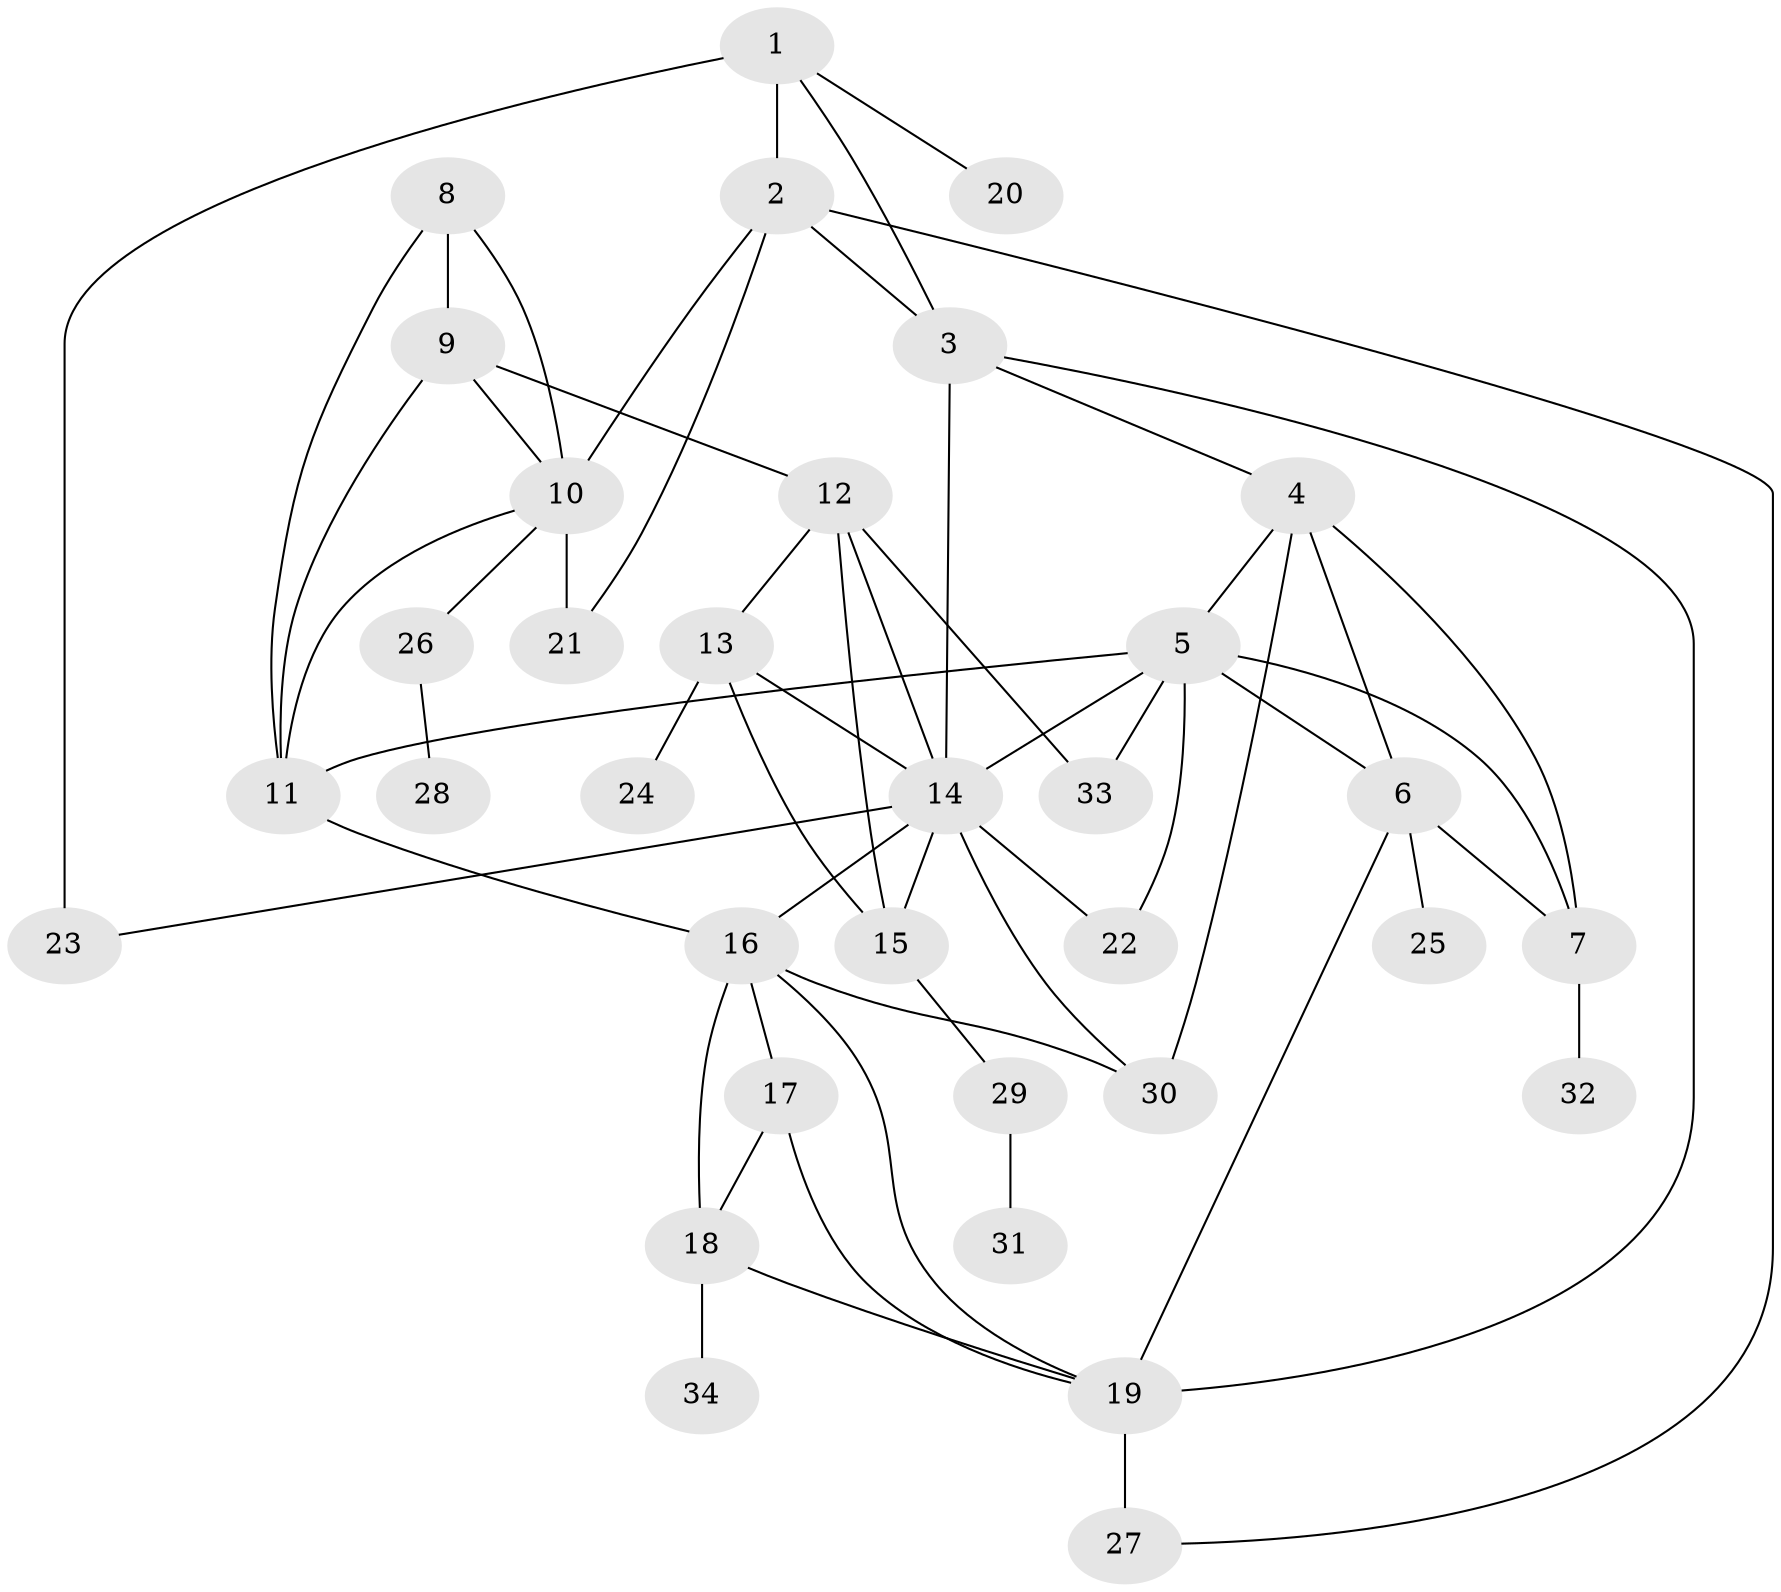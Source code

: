 // original degree distribution, {7: 0.024096385542168676, 3: 0.060240963855421686, 9: 0.03614457831325301, 6: 0.024096385542168676, 8: 0.060240963855421686, 4: 0.024096385542168676, 5: 0.03614457831325301, 11: 0.024096385542168676, 2: 0.0963855421686747, 1: 0.6144578313253012}
// Generated by graph-tools (version 1.1) at 2025/52/03/04/25 22:52:13]
// undirected, 34 vertices, 59 edges
graph export_dot {
  node [color=gray90,style=filled];
  1;
  2;
  3;
  4;
  5;
  6;
  7;
  8;
  9;
  10;
  11;
  12;
  13;
  14;
  15;
  16;
  17;
  18;
  19;
  20;
  21;
  22;
  23;
  24;
  25;
  26;
  27;
  28;
  29;
  30;
  31;
  32;
  33;
  34;
  1 -- 2 [weight=2.0];
  1 -- 3 [weight=1.0];
  1 -- 20 [weight=1.0];
  1 -- 23 [weight=2.0];
  2 -- 3 [weight=2.0];
  2 -- 10 [weight=1.0];
  2 -- 21 [weight=1.0];
  2 -- 27 [weight=1.0];
  3 -- 4 [weight=1.0];
  3 -- 14 [weight=1.0];
  3 -- 19 [weight=1.0];
  4 -- 5 [weight=1.0];
  4 -- 6 [weight=1.0];
  4 -- 7 [weight=1.0];
  4 -- 30 [weight=1.0];
  5 -- 6 [weight=1.0];
  5 -- 7 [weight=1.0];
  5 -- 11 [weight=1.0];
  5 -- 14 [weight=1.0];
  5 -- 22 [weight=2.0];
  5 -- 33 [weight=1.0];
  6 -- 7 [weight=1.0];
  6 -- 19 [weight=1.0];
  6 -- 25 [weight=1.0];
  7 -- 32 [weight=4.0];
  8 -- 9 [weight=1.0];
  8 -- 10 [weight=1.0];
  8 -- 11 [weight=1.0];
  9 -- 10 [weight=1.0];
  9 -- 11 [weight=1.0];
  9 -- 12 [weight=1.0];
  10 -- 11 [weight=1.0];
  10 -- 21 [weight=5.0];
  10 -- 26 [weight=1.0];
  11 -- 16 [weight=1.0];
  12 -- 13 [weight=1.0];
  12 -- 14 [weight=1.0];
  12 -- 15 [weight=1.0];
  12 -- 33 [weight=1.0];
  13 -- 14 [weight=1.0];
  13 -- 15 [weight=1.0];
  13 -- 24 [weight=5.0];
  14 -- 15 [weight=1.0];
  14 -- 16 [weight=1.0];
  14 -- 22 [weight=1.0];
  14 -- 23 [weight=1.0];
  14 -- 30 [weight=1.0];
  15 -- 29 [weight=1.0];
  16 -- 17 [weight=1.0];
  16 -- 18 [weight=1.0];
  16 -- 19 [weight=1.0];
  16 -- 30 [weight=1.0];
  17 -- 18 [weight=1.0];
  17 -- 19 [weight=1.0];
  18 -- 19 [weight=1.0];
  18 -- 34 [weight=1.0];
  19 -- 27 [weight=2.0];
  26 -- 28 [weight=1.0];
  29 -- 31 [weight=1.0];
}
